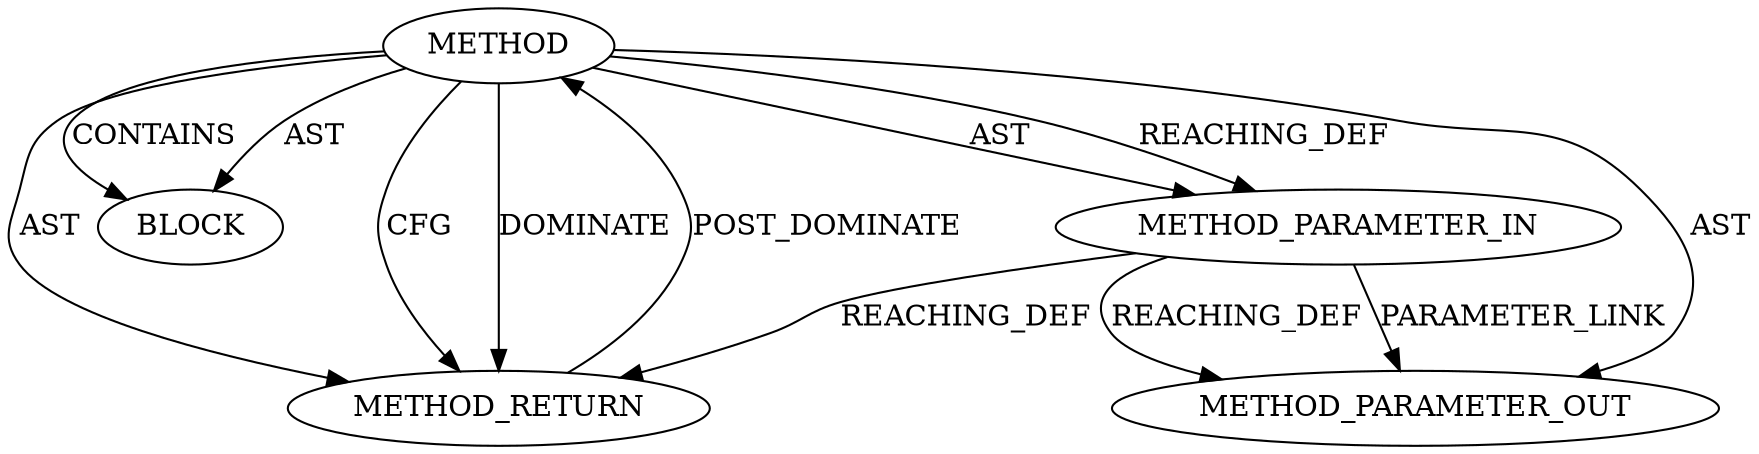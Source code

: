 digraph {
  13336 [label=METHOD_PARAMETER_OUT ORDER=1 CODE="p1" IS_VARIADIC=false TYPE_FULL_NAME="ANY" EVALUATION_STRATEGY="BY_VALUE" INDEX=1 NAME="p1"]
  12202 [label=METHOD AST_PARENT_TYPE="NAMESPACE_BLOCK" AST_PARENT_FULL_NAME="<global>" ORDER=0 CODE="<empty>" FULL_NAME="<operator>.postDecrement" IS_EXTERNAL=true FILENAME="<empty>" SIGNATURE="" NAME="<operator>.postDecrement"]
  12204 [label=BLOCK ORDER=1 ARGUMENT_INDEX=1 CODE="<empty>" TYPE_FULL_NAME="ANY"]
  12205 [label=METHOD_RETURN ORDER=2 CODE="RET" TYPE_FULL_NAME="ANY" EVALUATION_STRATEGY="BY_VALUE"]
  12203 [label=METHOD_PARAMETER_IN ORDER=1 CODE="p1" IS_VARIADIC=false TYPE_FULL_NAME="ANY" EVALUATION_STRATEGY="BY_VALUE" INDEX=1 NAME="p1"]
  12203 -> 13336 [label=PARAMETER_LINK ]
  12202 -> 12204 [label=CONTAINS ]
  12202 -> 13336 [label=AST ]
  12203 -> 12205 [label=REACHING_DEF VARIABLE="p1"]
  12202 -> 12205 [label=CFG ]
  12205 -> 12202 [label=POST_DOMINATE ]
  12202 -> 12203 [label=AST ]
  12203 -> 13336 [label=REACHING_DEF VARIABLE="p1"]
  12202 -> 12205 [label=DOMINATE ]
  12202 -> 12203 [label=REACHING_DEF VARIABLE=""]
  12202 -> 12204 [label=AST ]
  12202 -> 12205 [label=AST ]
}
